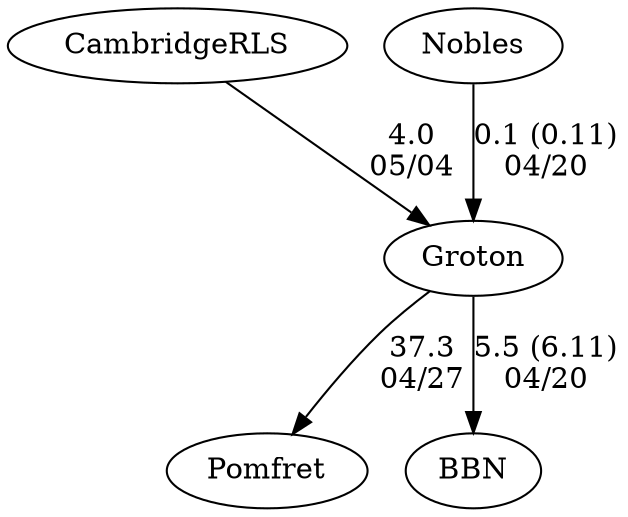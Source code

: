 digraph girls1foursGroton {Pomfret [URL="girls1foursGrotonPomfret.html"];BBN [URL="girls1foursGrotonBBN.html"];CambridgeRLS [URL="girls1foursGrotonCambridgeRLS.html"];Groton [URL="girls1foursGrotonGroton.html"];Nobles [URL="girls1foursGrotonNobles.html"];CambridgeRLS -> Groton[label="4.0
05/04", weight="96", tooltip="NEIRA,Cambridge Rindge and Latin HS at Groton			
Distance: 1225 m. Conditions: Very little current. Flat water. Beginning with the second boats, a slight amount of headwind. Race order G4, B4, G3, B3, G2, B2, G1, B1 Comments: Great racing conditions and great racing by the crews.
In the G2, the start was strokes on the line instead of bow balls.
Thank you CRLS for an excellent afternoon.
None", URL="https://www.row2k.com/results/resultspage.cfm?UID=CF11D4E6381F0019C765544CCA920DEE&cat=5", random="random"]; 
Groton -> Pomfret[label="37.3
04/27", weight="63", tooltip="NEIRA,Pomfret vs. Groton, Taft			
Distance: 1500m Conditions: At the start, crossing tailwinds of ~10MPH. Winds shifted to a mostly tail after first 500M of ~15MPH, with occasional gusts 20 to 25. Water was choppy after the first 500M all the way to finish line. Comments: Race order: G4, G3, G2, G1 (with boys' races interspersed). Winds made aligning starts challenging. Commendable job by aligner. Course steering was challenging for almost all crews. Wind also affected crews as many drifted into other lanes, though no significant impediments that impacted finish order were detected. Taft's 1st boat was a late scratch.
None", URL="https://www.row2k.com/results/resultspage.cfm?UID=B2DEAF649BD92E4956E382AFF1E67D1D&cat=1", random="random"]; 
Nobles -> Groton[label="0.1 (0.11)
04/20", weight="100", tooltip="NEIRA Girls Fours, Nobles, Groton, BB&N (hosted)			
Distance: 1350 M Conditions: Good conditions all day, even across lanes Comments: Good racing by all, in the 1V Nobles drifted in to the BB&N lane in the last 100 meters, then cut back out, finish order was not impacted but margin was.
Girls 7th, 8th and 9th for BB&N and Nobles raced in the JV course, Great to see everyone out there.
None", URL="https://www.row2k.com/results/resultspage.cfm?UID=61611297C2B5882317693DAB1794C8C4&cat=1", random="random"]; 
Groton -> BBN[label="5.5 (6.11)
04/20", weight="95", tooltip="NEIRA Girls Fours, Nobles, Groton, BB&N (hosted)			
Distance: 1350 M Conditions: Good conditions all day, even across lanes Comments: Good racing by all, in the 1V Nobles drifted in to the BB&N lane in the last 100 meters, then cut back out, finish order was not impacted but margin was.
Girls 7th, 8th and 9th for BB&N and Nobles raced in the JV course, Great to see everyone out there.
None", URL="https://www.row2k.com/results/resultspage.cfm?UID=61611297C2B5882317693DAB1794C8C4&cat=1", random="random"]}